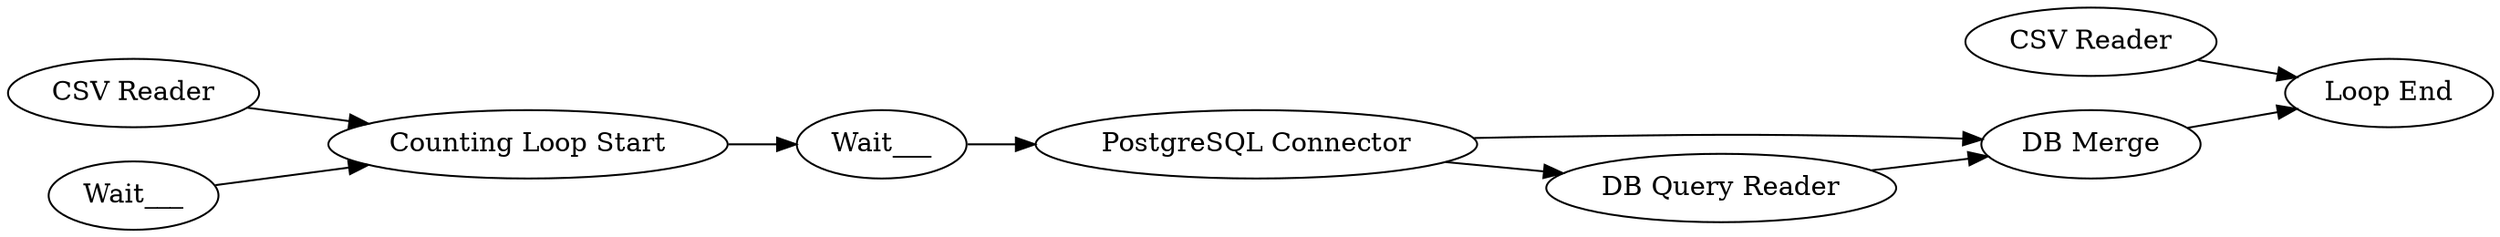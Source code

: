 digraph {
	45 -> 42
	46 -> 47
	47 -> 45
	37 -> 39
	36 -> 42
	44 -> 46
	41 -> 39
	39 -> 44
	46 -> 45
	44 [label=Wait___]
	42 [label="Loop End"]
	41 [label=Wait___]
	36 [label="CSV Reader"]
	45 [label="DB Merge"]
	46 [label="PostgreSQL Connector"]
	47 [label="DB Query Reader"]
	39 [label="Counting Loop Start"]
	37 [label="CSV Reader"]
	rankdir=LR
}
